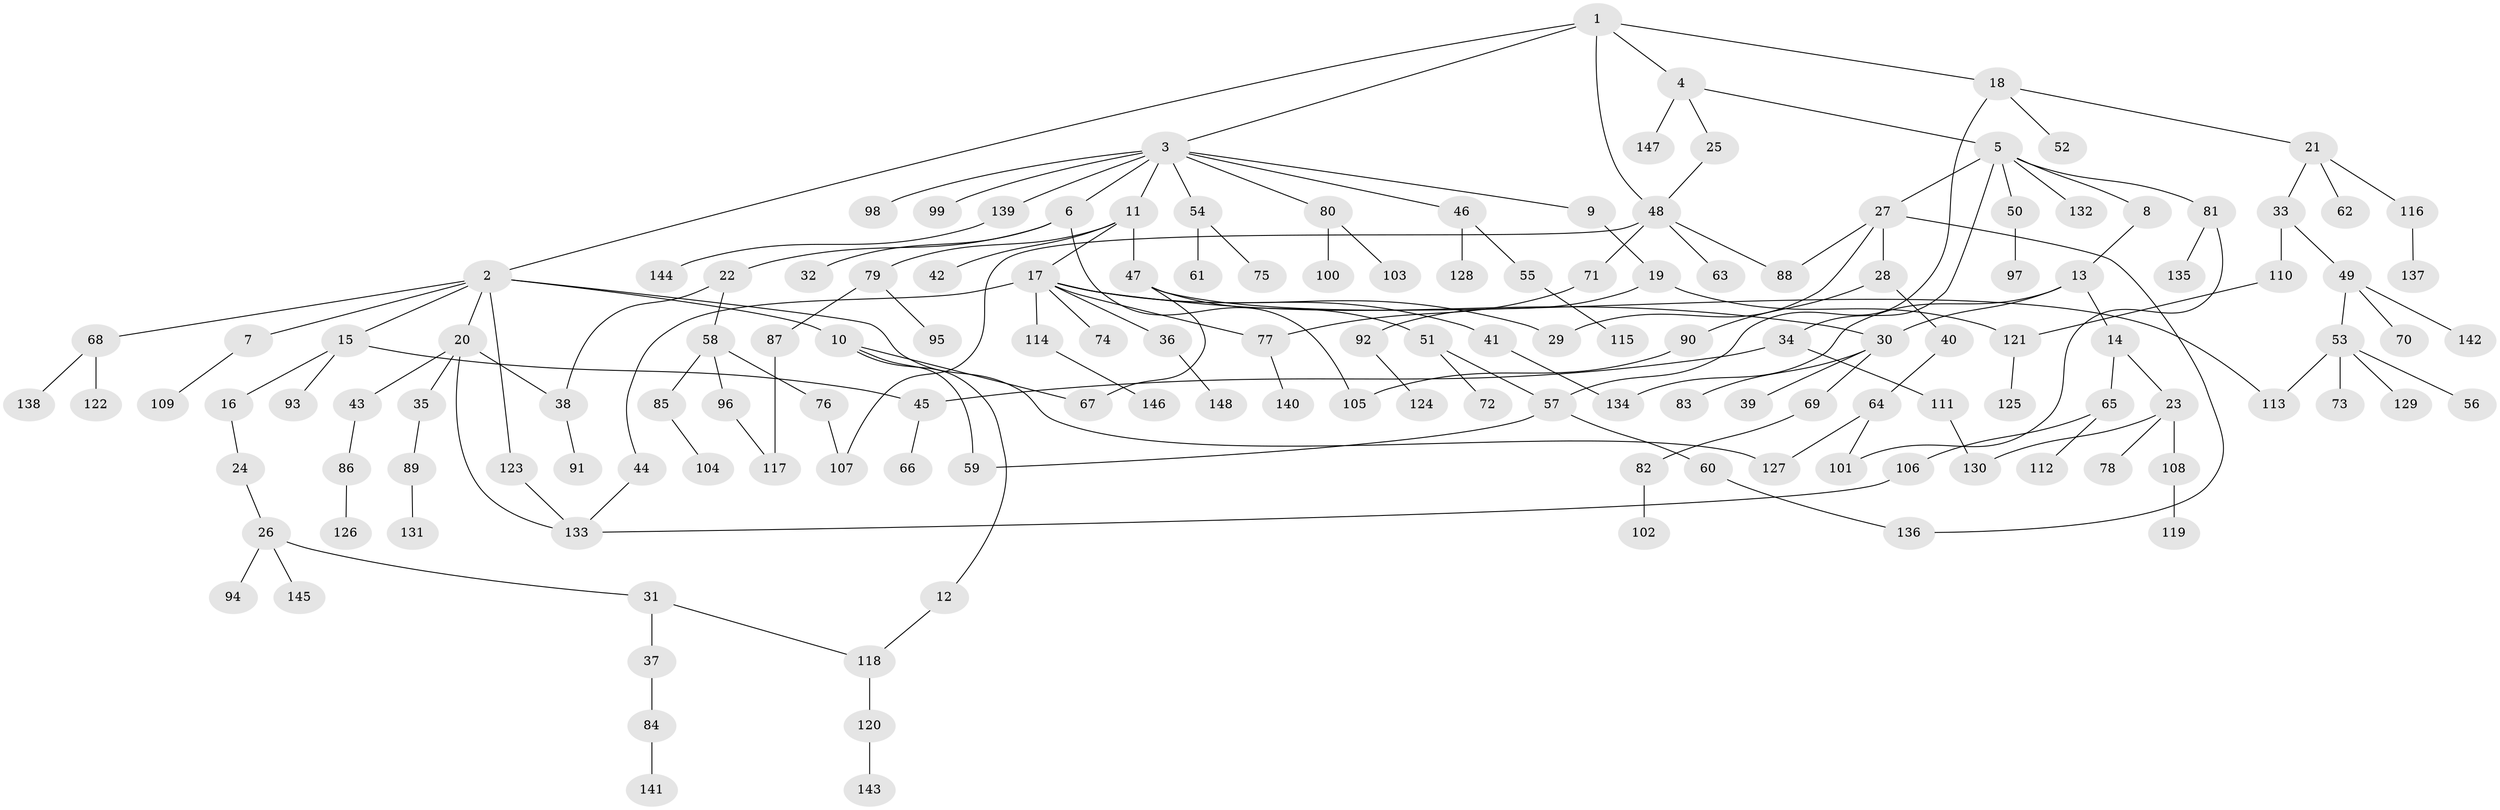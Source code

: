 // Generated by graph-tools (version 1.1) at 2025/49/03/09/25 03:49:18]
// undirected, 148 vertices, 171 edges
graph export_dot {
graph [start="1"]
  node [color=gray90,style=filled];
  1;
  2;
  3;
  4;
  5;
  6;
  7;
  8;
  9;
  10;
  11;
  12;
  13;
  14;
  15;
  16;
  17;
  18;
  19;
  20;
  21;
  22;
  23;
  24;
  25;
  26;
  27;
  28;
  29;
  30;
  31;
  32;
  33;
  34;
  35;
  36;
  37;
  38;
  39;
  40;
  41;
  42;
  43;
  44;
  45;
  46;
  47;
  48;
  49;
  50;
  51;
  52;
  53;
  54;
  55;
  56;
  57;
  58;
  59;
  60;
  61;
  62;
  63;
  64;
  65;
  66;
  67;
  68;
  69;
  70;
  71;
  72;
  73;
  74;
  75;
  76;
  77;
  78;
  79;
  80;
  81;
  82;
  83;
  84;
  85;
  86;
  87;
  88;
  89;
  90;
  91;
  92;
  93;
  94;
  95;
  96;
  97;
  98;
  99;
  100;
  101;
  102;
  103;
  104;
  105;
  106;
  107;
  108;
  109;
  110;
  111;
  112;
  113;
  114;
  115;
  116;
  117;
  118;
  119;
  120;
  121;
  122;
  123;
  124;
  125;
  126;
  127;
  128;
  129;
  130;
  131;
  132;
  133;
  134;
  135;
  136;
  137;
  138;
  139;
  140;
  141;
  142;
  143;
  144;
  145;
  146;
  147;
  148;
  1 -- 2;
  1 -- 3;
  1 -- 4;
  1 -- 18;
  1 -- 48;
  2 -- 7;
  2 -- 10;
  2 -- 15;
  2 -- 20;
  2 -- 68;
  2 -- 123;
  2 -- 127;
  3 -- 6;
  3 -- 9;
  3 -- 11;
  3 -- 46;
  3 -- 54;
  3 -- 80;
  3 -- 98;
  3 -- 99;
  3 -- 139;
  4 -- 5;
  4 -- 25;
  4 -- 147;
  5 -- 8;
  5 -- 27;
  5 -- 34;
  5 -- 50;
  5 -- 81;
  5 -- 132;
  6 -- 22;
  6 -- 32;
  6 -- 105;
  7 -- 109;
  8 -- 13;
  9 -- 19;
  10 -- 12;
  10 -- 59;
  10 -- 67;
  11 -- 17;
  11 -- 42;
  11 -- 47;
  11 -- 79;
  12 -- 118;
  13 -- 14;
  13 -- 134;
  13 -- 30;
  14 -- 23;
  14 -- 65;
  15 -- 16;
  15 -- 93;
  15 -- 45;
  16 -- 24;
  17 -- 30;
  17 -- 36;
  17 -- 41;
  17 -- 44;
  17 -- 74;
  17 -- 114;
  17 -- 77;
  17 -- 29;
  18 -- 21;
  18 -- 52;
  18 -- 57;
  19 -- 92;
  19 -- 121;
  20 -- 35;
  20 -- 38;
  20 -- 43;
  20 -- 133;
  21 -- 33;
  21 -- 62;
  21 -- 116;
  22 -- 58;
  22 -- 38;
  23 -- 78;
  23 -- 108;
  23 -- 130;
  24 -- 26;
  25 -- 48;
  26 -- 31;
  26 -- 94;
  26 -- 145;
  27 -- 28;
  27 -- 29;
  27 -- 136;
  27 -- 88;
  28 -- 40;
  28 -- 90;
  30 -- 39;
  30 -- 69;
  30 -- 83;
  31 -- 37;
  31 -- 118;
  33 -- 49;
  33 -- 110;
  34 -- 45;
  34 -- 111;
  35 -- 89;
  36 -- 148;
  37 -- 84;
  38 -- 91;
  40 -- 64;
  41 -- 134;
  43 -- 86;
  44 -- 133;
  45 -- 66;
  46 -- 55;
  46 -- 128;
  47 -- 51;
  47 -- 113;
  47 -- 67;
  48 -- 63;
  48 -- 71;
  48 -- 88;
  48 -- 107;
  49 -- 53;
  49 -- 70;
  49 -- 142;
  50 -- 97;
  51 -- 57;
  51 -- 72;
  53 -- 56;
  53 -- 73;
  53 -- 129;
  53 -- 113;
  54 -- 61;
  54 -- 75;
  55 -- 115;
  57 -- 60;
  57 -- 59;
  58 -- 76;
  58 -- 85;
  58 -- 96;
  60 -- 136;
  64 -- 101;
  64 -- 127;
  65 -- 106;
  65 -- 112;
  68 -- 122;
  68 -- 138;
  69 -- 82;
  71 -- 77;
  76 -- 107;
  77 -- 140;
  79 -- 87;
  79 -- 95;
  80 -- 100;
  80 -- 103;
  81 -- 135;
  81 -- 101;
  82 -- 102;
  84 -- 141;
  85 -- 104;
  86 -- 126;
  87 -- 117;
  89 -- 131;
  90 -- 105;
  92 -- 124;
  96 -- 117;
  106 -- 133;
  108 -- 119;
  110 -- 121;
  111 -- 130;
  114 -- 146;
  116 -- 137;
  118 -- 120;
  120 -- 143;
  121 -- 125;
  123 -- 133;
  139 -- 144;
}
